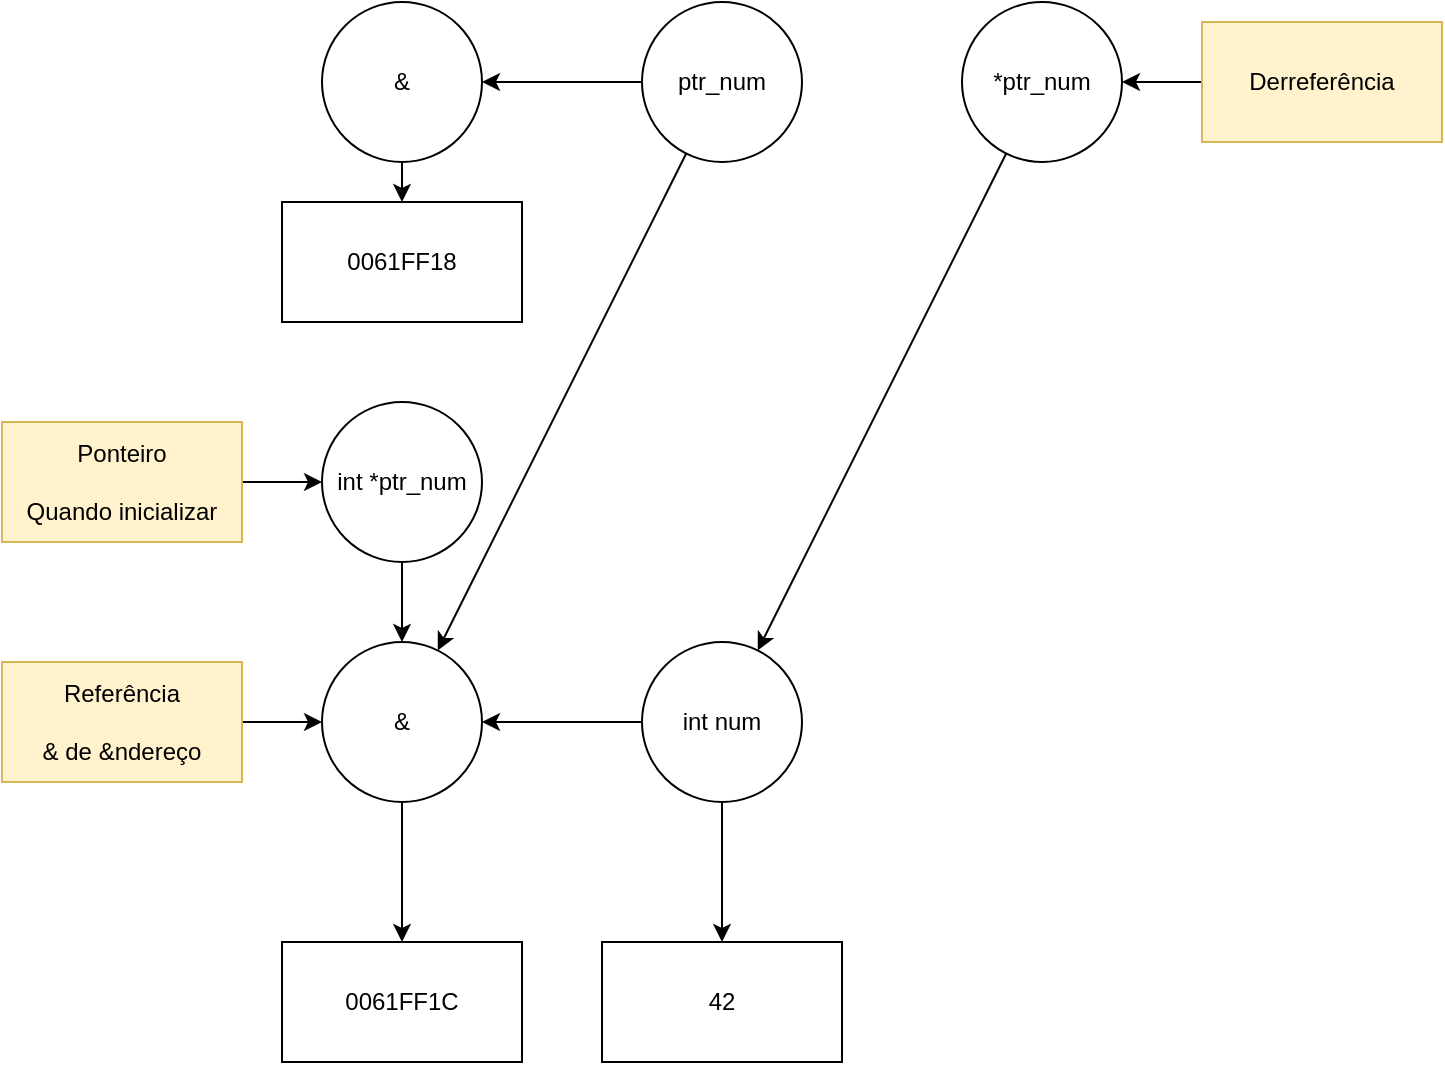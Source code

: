 <mxfile>
    <diagram id="fqi36eyz3lenITn_egLw" name="int">
        <mxGraphModel dx="737" dy="536" grid="1" gridSize="10" guides="1" tooltips="1" connect="1" arrows="1" fold="1" page="1" pageScale="1" pageWidth="827" pageHeight="1169" math="0" shadow="0">
            <root>
                <mxCell id="0"/>
                <mxCell id="1" parent="0"/>
                <mxCell id="6" value="" style="edgeStyle=none;html=1;" parent="1" source="2" target="5" edge="1">
                    <mxGeometry relative="1" as="geometry"/>
                </mxCell>
                <mxCell id="2" value="&amp;amp;" style="ellipse;whiteSpace=wrap;html=1;aspect=fixed;" parent="1" vertex="1">
                    <mxGeometry x="240" y="400" width="80" height="80" as="geometry"/>
                </mxCell>
                <mxCell id="5" value="0061FF1C" style="whiteSpace=wrap;html=1;" parent="1" vertex="1">
                    <mxGeometry x="220" y="550" width="120" height="60" as="geometry"/>
                </mxCell>
                <mxCell id="10" value="" style="edgeStyle=none;html=1;" parent="1" source="7" target="9" edge="1">
                    <mxGeometry relative="1" as="geometry"/>
                </mxCell>
                <mxCell id="11" value="" style="edgeStyle=none;html=1;" parent="1" source="7" target="2" edge="1">
                    <mxGeometry relative="1" as="geometry"/>
                </mxCell>
                <mxCell id="7" value="int num" style="ellipse;whiteSpace=wrap;html=1;aspect=fixed;" parent="1" vertex="1">
                    <mxGeometry x="400" y="400" width="80" height="80" as="geometry"/>
                </mxCell>
                <mxCell id="9" value="42" style="whiteSpace=wrap;html=1;" parent="1" vertex="1">
                    <mxGeometry x="380" y="550" width="120" height="60" as="geometry"/>
                </mxCell>
                <mxCell id="14" value="" style="edgeStyle=none;html=1;" parent="1" source="12" target="2" edge="1">
                    <mxGeometry relative="1" as="geometry">
                        <mxPoint x="440" y="290.0" as="targetPoint"/>
                    </mxGeometry>
                </mxCell>
                <mxCell id="12" value="int *ptr_num" style="ellipse;whiteSpace=wrap;html=1;aspect=fixed;" parent="1" vertex="1">
                    <mxGeometry x="240" y="280" width="80" height="80" as="geometry"/>
                </mxCell>
                <mxCell id="33" style="edgeStyle=none;html=1;" parent="1" source="19" target="2" edge="1">
                    <mxGeometry relative="1" as="geometry"/>
                </mxCell>
                <mxCell id="34" value="" style="edgeStyle=none;html=1;" parent="1" source="19" target="28" edge="1">
                    <mxGeometry relative="1" as="geometry"/>
                </mxCell>
                <mxCell id="19" value="ptr_num" style="ellipse;whiteSpace=wrap;html=1;aspect=fixed;" parent="1" vertex="1">
                    <mxGeometry x="400" y="80" width="80" height="80" as="geometry"/>
                </mxCell>
                <mxCell id="22" value="" style="edgeStyle=none;html=1;" parent="1" source="20" target="12" edge="1">
                    <mxGeometry relative="1" as="geometry"/>
                </mxCell>
                <mxCell id="20" value="Ponteiro&lt;br&gt;&lt;br&gt;Quando inicializar" style="whiteSpace=wrap;html=1;fillColor=#fff2cc;strokeColor=#d6b656;" parent="1" vertex="1">
                    <mxGeometry x="80" y="290" width="120" height="60" as="geometry"/>
                </mxCell>
                <mxCell id="24" value="" style="edgeStyle=none;html=1;" parent="1" source="23" target="2" edge="1">
                    <mxGeometry relative="1" as="geometry"/>
                </mxCell>
                <mxCell id="23" value="Referência&lt;br&gt;&lt;br&gt;&amp;amp; de &amp;amp;ndereço" style="whiteSpace=wrap;html=1;fillColor=#fff2cc;strokeColor=#d6b656;" parent="1" vertex="1">
                    <mxGeometry x="80" y="410" width="120" height="60" as="geometry"/>
                </mxCell>
                <mxCell id="27" value="" style="edgeStyle=none;html=1;" parent="1" source="25" target="26" edge="1">
                    <mxGeometry relative="1" as="geometry"/>
                </mxCell>
                <mxCell id="25" value="Derreferência" style="whiteSpace=wrap;html=1;fillColor=#fff2cc;strokeColor=#d6b656;" parent="1" vertex="1">
                    <mxGeometry x="680" y="90" width="120" height="60" as="geometry"/>
                </mxCell>
                <mxCell id="30" value="" style="edgeStyle=none;html=1;" parent="1" source="26" target="7" edge="1">
                    <mxGeometry relative="1" as="geometry">
                        <mxPoint x="600" y="290" as="targetPoint"/>
                    </mxGeometry>
                </mxCell>
                <mxCell id="26" value="*ptr_num" style="ellipse;whiteSpace=wrap;html=1;aspect=fixed;" parent="1" vertex="1">
                    <mxGeometry x="560" y="80" width="80" height="80" as="geometry"/>
                </mxCell>
                <mxCell id="37" value="" style="edgeStyle=none;html=1;" parent="1" source="28" target="36" edge="1">
                    <mxGeometry relative="1" as="geometry"/>
                </mxCell>
                <mxCell id="28" value="&amp;amp;" style="ellipse;whiteSpace=wrap;html=1;aspect=fixed;" parent="1" vertex="1">
                    <mxGeometry x="240" y="80" width="80" height="80" as="geometry"/>
                </mxCell>
                <mxCell id="36" value="0061FF18" style="whiteSpace=wrap;html=1;" parent="1" vertex="1">
                    <mxGeometry x="220" y="180" width="120" height="60" as="geometry"/>
                </mxCell>
            </root>
        </mxGraphModel>
    </diagram>
    <diagram id="JAfqK2PRAVvPNnZCHoEv" name="endereço">
        <mxGraphModel dx="867" dy="631" grid="1" gridSize="10" guides="1" tooltips="1" connect="1" arrows="1" fold="1" page="1" pageScale="1" pageWidth="827" pageHeight="1169" math="0" shadow="0">
            <root>
                <mxCell id="JxclS5aUc1qYmyl2ujNz-0"/>
                <mxCell id="JxclS5aUc1qYmyl2ujNz-1" parent="JxclS5aUc1qYmyl2ujNz-0"/>
                <mxCell id="nAl_YNylXOnN3Ayfxtux-0" style="edgeStyle=none;rounded=0;orthogonalLoop=1;jettySize=auto;html=1;fontSize=30;" edge="1" parent="JxclS5aUc1qYmyl2ujNz-1" source="nAl_YNylXOnN3Ayfxtux-1" target="nAl_YNylXOnN3Ayfxtux-9">
                    <mxGeometry relative="1" as="geometry"/>
                </mxCell>
                <mxCell id="nAl_YNylXOnN3Ayfxtux-1" value="" style="rounded=0;whiteSpace=wrap;html=1;fontSize=30;" vertex="1" parent="JxclS5aUc1qYmyl2ujNz-1">
                    <mxGeometry x="200" y="240" width="60" height="40" as="geometry"/>
                </mxCell>
                <mxCell id="nAl_YNylXOnN3Ayfxtux-2" style="edgeStyle=none;rounded=0;orthogonalLoop=1;jettySize=auto;html=1;fontSize=30;" edge="1" parent="JxclS5aUc1qYmyl2ujNz-1" source="nAl_YNylXOnN3Ayfxtux-3" target="nAl_YNylXOnN3Ayfxtux-10">
                    <mxGeometry relative="1" as="geometry"/>
                </mxCell>
                <mxCell id="nAl_YNylXOnN3Ayfxtux-3" value="" style="rounded=0;whiteSpace=wrap;html=1;fontSize=30;" vertex="1" parent="JxclS5aUc1qYmyl2ujNz-1">
                    <mxGeometry x="260" y="240" width="60" height="40" as="geometry"/>
                </mxCell>
                <mxCell id="nAl_YNylXOnN3Ayfxtux-4" style="edgeStyle=none;rounded=0;orthogonalLoop=1;jettySize=auto;html=1;fontSize=30;" edge="1" parent="JxclS5aUc1qYmyl2ujNz-1" source="nAl_YNylXOnN3Ayfxtux-5" target="nAl_YNylXOnN3Ayfxtux-13">
                    <mxGeometry relative="1" as="geometry"/>
                </mxCell>
                <mxCell id="nAl_YNylXOnN3Ayfxtux-5" value="" style="rounded=0;whiteSpace=wrap;html=1;fontSize=30;" vertex="1" parent="JxclS5aUc1qYmyl2ujNz-1">
                    <mxGeometry x="320" y="240" width="60" height="40" as="geometry"/>
                </mxCell>
                <mxCell id="nAl_YNylXOnN3Ayfxtux-6" style="edgeStyle=none;rounded=0;orthogonalLoop=1;jettySize=auto;html=1;fontSize=30;" edge="1" parent="JxclS5aUc1qYmyl2ujNz-1" source="nAl_YNylXOnN3Ayfxtux-7" target="nAl_YNylXOnN3Ayfxtux-15">
                    <mxGeometry relative="1" as="geometry"/>
                </mxCell>
                <mxCell id="nAl_YNylXOnN3Ayfxtux-7" value="" style="rounded=0;whiteSpace=wrap;html=1;fontSize=30;" vertex="1" parent="JxclS5aUc1qYmyl2ujNz-1">
                    <mxGeometry x="380" y="240" width="60" height="40" as="geometry"/>
                </mxCell>
                <mxCell id="nAl_YNylXOnN3Ayfxtux-8" value="" style="rounded=0;whiteSpace=wrap;html=1;fontSize=30;" vertex="1" parent="JxclS5aUc1qYmyl2ujNz-1">
                    <mxGeometry x="440" y="240" width="60" height="40" as="geometry"/>
                </mxCell>
                <mxCell id="nAl_YNylXOnN3Ayfxtux-9" value="" style="rounded=0;whiteSpace=wrap;html=1;fontSize=30;" vertex="1" parent="JxclS5aUc1qYmyl2ujNz-1">
                    <mxGeometry x="200" y="120" width="60" height="40" as="geometry"/>
                </mxCell>
                <mxCell id="nAl_YNylXOnN3Ayfxtux-10" value="" style="rounded=0;whiteSpace=wrap;html=1;fontSize=30;" vertex="1" parent="JxclS5aUc1qYmyl2ujNz-1">
                    <mxGeometry x="260" y="120" width="60" height="40" as="geometry"/>
                </mxCell>
                <mxCell id="nAl_YNylXOnN3Ayfxtux-11" value="xx" style="rounded=0;whiteSpace=wrap;html=1;fontSize=30;" vertex="1" parent="JxclS5aUc1qYmyl2ujNz-1">
                    <mxGeometry x="320" y="120" width="60" height="40" as="geometry"/>
                </mxCell>
                <mxCell id="nAl_YNylXOnN3Ayfxtux-12" value="xx" style="rounded=0;whiteSpace=wrap;html=1;fontSize=30;" vertex="1" parent="JxclS5aUc1qYmyl2ujNz-1">
                    <mxGeometry x="380" y="120" width="60" height="40" as="geometry"/>
                </mxCell>
                <mxCell id="nAl_YNylXOnN3Ayfxtux-13" value="" style="rounded=0;whiteSpace=wrap;html=1;fontSize=30;" vertex="1" parent="JxclS5aUc1qYmyl2ujNz-1">
                    <mxGeometry x="440" y="120" width="60" height="40" as="geometry"/>
                </mxCell>
                <mxCell id="nAl_YNylXOnN3Ayfxtux-14" value="xx" style="rounded=0;whiteSpace=wrap;html=1;fontSize=30;" vertex="1" parent="JxclS5aUc1qYmyl2ujNz-1">
                    <mxGeometry x="500" y="120" width="60" height="40" as="geometry"/>
                </mxCell>
                <mxCell id="nAl_YNylXOnN3Ayfxtux-15" value="" style="rounded=0;whiteSpace=wrap;html=1;fontSize=30;" vertex="1" parent="JxclS5aUc1qYmyl2ujNz-1">
                    <mxGeometry x="560" y="120" width="60" height="40" as="geometry"/>
                </mxCell>
                <mxCell id="nAl_YNylXOnN3Ayfxtux-16" value="xx" style="rounded=0;whiteSpace=wrap;html=1;fontSize=30;" vertex="1" parent="JxclS5aUc1qYmyl2ujNz-1">
                    <mxGeometry x="620" y="120" width="60" height="40" as="geometry"/>
                </mxCell>
            </root>
        </mxGraphModel>
    </diagram>
</mxfile>